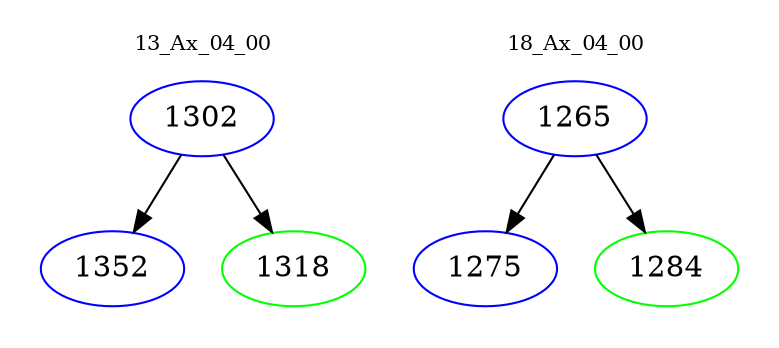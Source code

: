 digraph{
subgraph cluster_0 {
color = white
label = "13_Ax_04_00";
fontsize=10;
T0_1302 [label="1302", color="blue"]
T0_1302 -> T0_1352 [color="black"]
T0_1352 [label="1352", color="blue"]
T0_1302 -> T0_1318 [color="black"]
T0_1318 [label="1318", color="green"]
}
subgraph cluster_1 {
color = white
label = "18_Ax_04_00";
fontsize=10;
T1_1265 [label="1265", color="blue"]
T1_1265 -> T1_1275 [color="black"]
T1_1275 [label="1275", color="blue"]
T1_1265 -> T1_1284 [color="black"]
T1_1284 [label="1284", color="green"]
}
}
